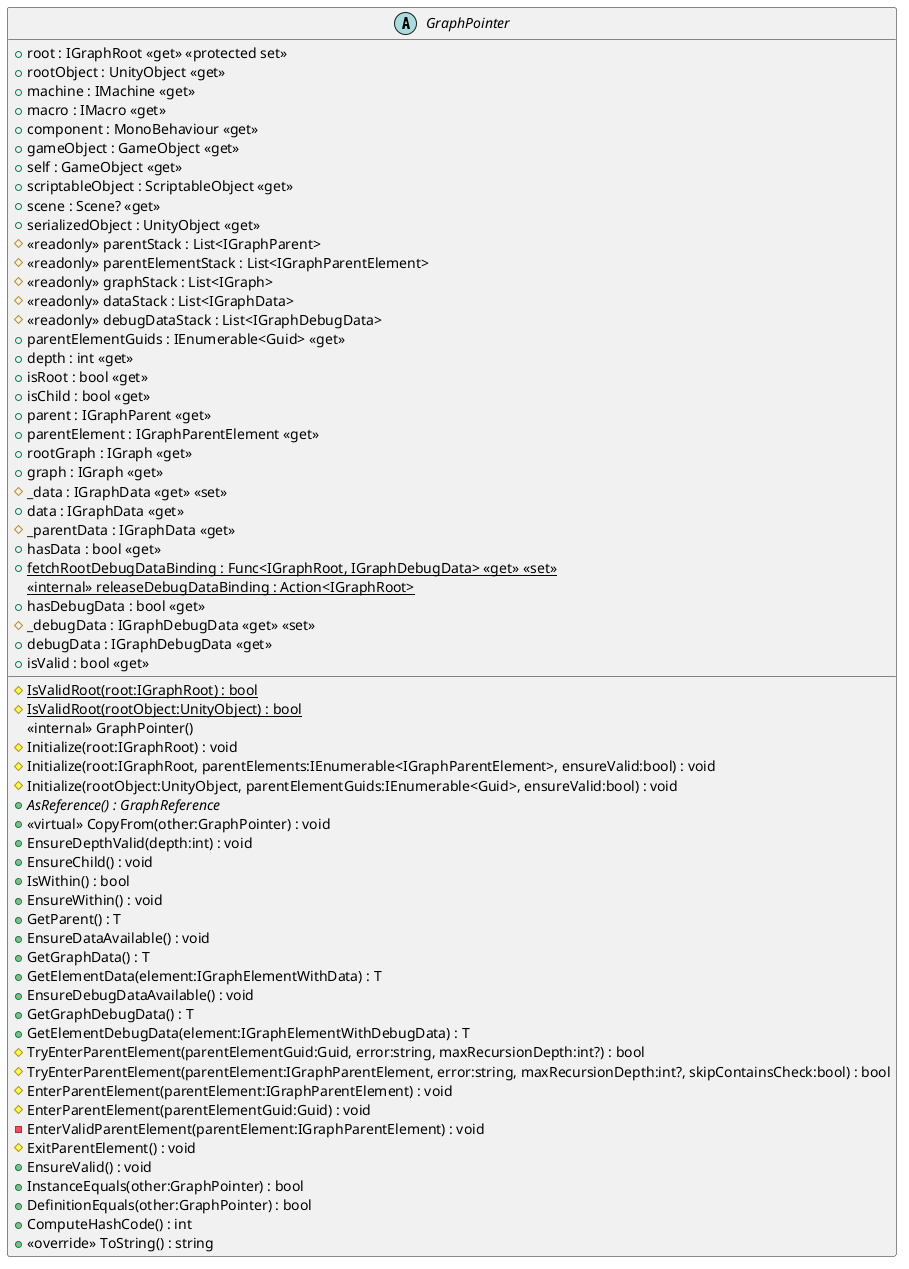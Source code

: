 @startuml
abstract class GraphPointer {
    # {static} IsValidRoot(root:IGraphRoot) : bool
    # {static} IsValidRoot(rootObject:UnityObject) : bool
    <<internal>> GraphPointer()
    # Initialize(root:IGraphRoot) : void
    # Initialize(root:IGraphRoot, parentElements:IEnumerable<IGraphParentElement>, ensureValid:bool) : void
    # Initialize(rootObject:UnityObject, parentElementGuids:IEnumerable<Guid>, ensureValid:bool) : void
    + {abstract} AsReference() : GraphReference
    + <<virtual>> CopyFrom(other:GraphPointer) : void
    + root : IGraphRoot <<get>> <<protected set>>
    + rootObject : UnityObject <<get>>
    + machine : IMachine <<get>>
    + macro : IMacro <<get>>
    + component : MonoBehaviour <<get>>
    + gameObject : GameObject <<get>>
    + self : GameObject <<get>>
    + scriptableObject : ScriptableObject <<get>>
    + scene : Scene? <<get>>
    + serializedObject : UnityObject <<get>>
    # <<readonly>> parentStack : List<IGraphParent>
    # <<readonly>> parentElementStack : List<IGraphParentElement>
    # <<readonly>> graphStack : List<IGraph>
    # <<readonly>> dataStack : List<IGraphData>
    # <<readonly>> debugDataStack : List<IGraphDebugData>
    + parentElementGuids : IEnumerable<Guid> <<get>>
    + depth : int <<get>>
    + isRoot : bool <<get>>
    + isChild : bool <<get>>
    + EnsureDepthValid(depth:int) : void
    + EnsureChild() : void
    + IsWithin() : bool
    + EnsureWithin() : void
    + parent : IGraphParent <<get>>
    + GetParent() : T
    + parentElement : IGraphParentElement <<get>>
    + rootGraph : IGraph <<get>>
    + graph : IGraph <<get>>
    # _data : IGraphData <<get>> <<set>>
    + data : IGraphData <<get>>
    # _parentData : IGraphData <<get>>
    + hasData : bool <<get>>
    + EnsureDataAvailable() : void
    + GetGraphData() : T
    + GetElementData(element:IGraphElementWithData) : T
    + {static} fetchRootDebugDataBinding : Func<IGraphRoot, IGraphDebugData> <<get>> <<set>>
    <<internal>> {static} releaseDebugDataBinding : Action<IGraphRoot>
    + hasDebugData : bool <<get>>
    + EnsureDebugDataAvailable() : void
    # _debugData : IGraphDebugData <<get>> <<set>>
    + debugData : IGraphDebugData <<get>>
    + GetGraphDebugData() : T
    + GetElementDebugData(element:IGraphElementWithDebugData) : T
    # TryEnterParentElement(parentElementGuid:Guid, error:string, maxRecursionDepth:int?) : bool
    # TryEnterParentElement(parentElement:IGraphParentElement, error:string, maxRecursionDepth:int?, skipContainsCheck:bool) : bool
    # EnterParentElement(parentElement:IGraphParentElement) : void
    # EnterParentElement(parentElementGuid:Guid) : void
    - EnterValidParentElement(parentElement:IGraphParentElement) : void
    # ExitParentElement() : void
    + isValid : bool <<get>>
    + EnsureValid() : void
    + InstanceEquals(other:GraphPointer) : bool
    + DefinitionEquals(other:GraphPointer) : bool
    + ComputeHashCode() : int
    + <<override>> ToString() : string
}
@enduml
